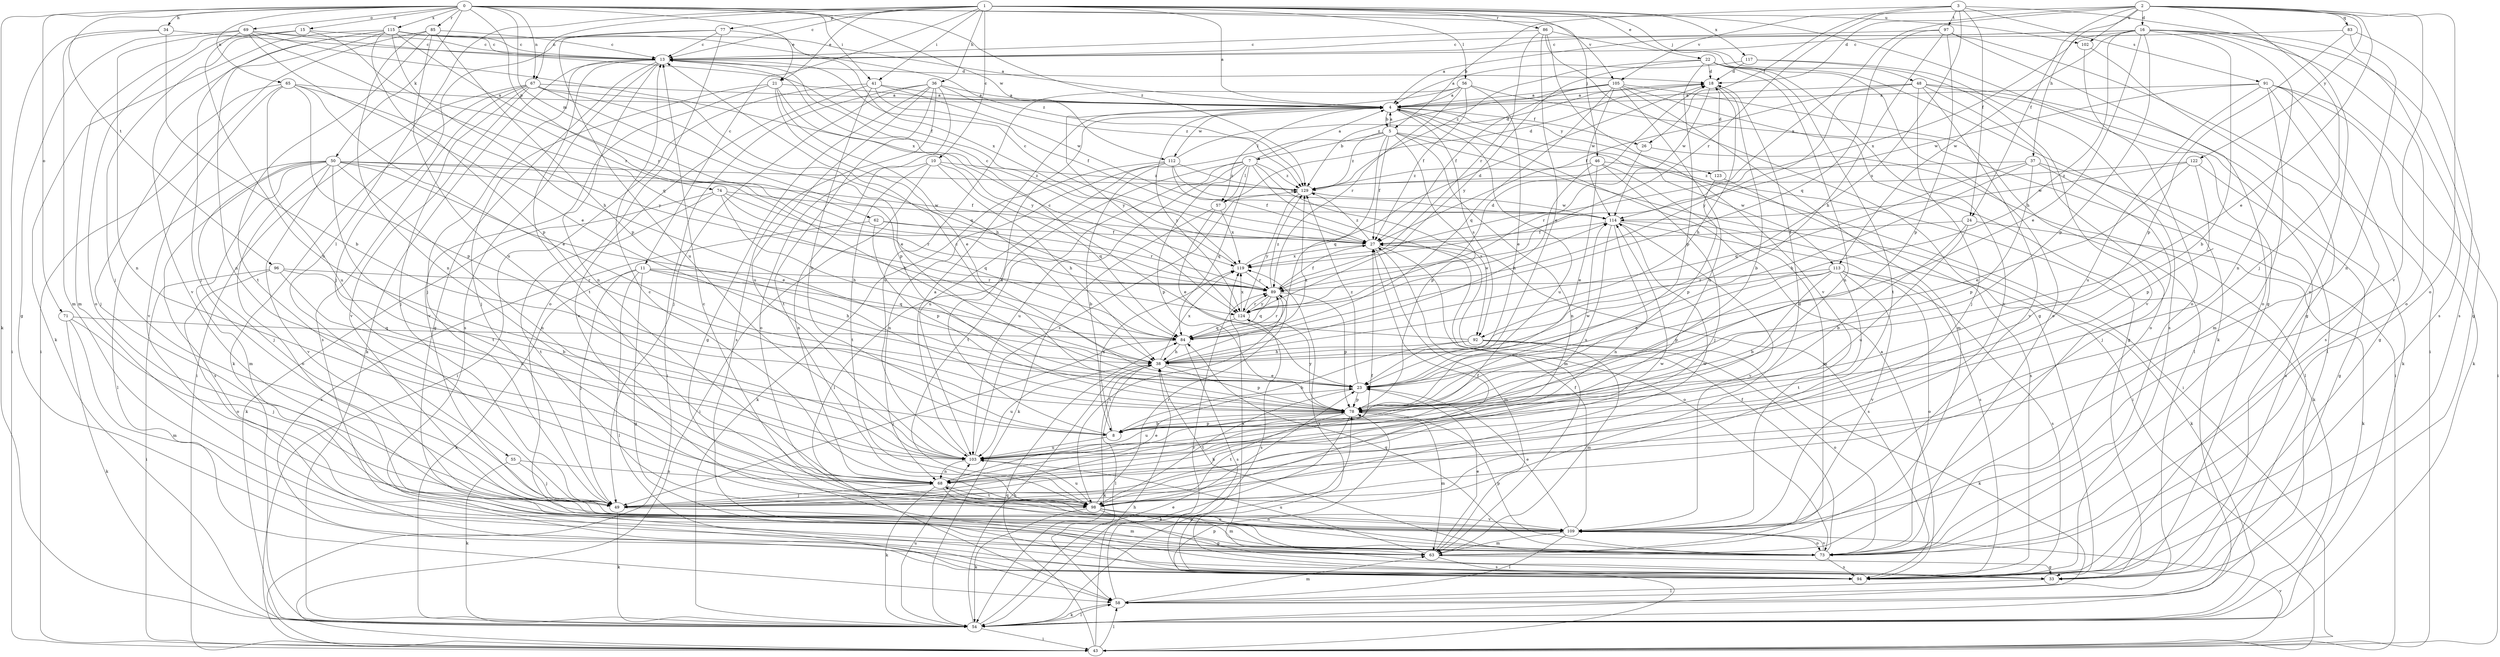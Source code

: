 strict digraph  {
0;
1;
2;
3;
4;
5;
7;
8;
10;
11;
13;
15;
16;
18;
21;
22;
23;
24;
26;
27;
33;
34;
36;
37;
38;
41;
43;
46;
48;
49;
50;
54;
55;
56;
57;
58;
62;
63;
65;
67;
68;
69;
71;
73;
74;
77;
78;
83;
84;
85;
86;
89;
91;
92;
94;
96;
97;
98;
102;
103;
105;
109;
112;
113;
114;
115;
117;
119;
122;
123;
124;
129;
0 -> 15  [label=d];
0 -> 21  [label=e];
0 -> 34  [label=h];
0 -> 41  [label=i];
0 -> 50  [label=k];
0 -> 54  [label=k];
0 -> 62  [label=m];
0 -> 65  [label=n];
0 -> 67  [label=n];
0 -> 69  [label=o];
0 -> 71  [label=o];
0 -> 74  [label=p];
0 -> 85  [label=r];
0 -> 96  [label=t];
0 -> 102  [label=u];
0 -> 105  [label=v];
0 -> 112  [label=w];
0 -> 115  [label=x];
0 -> 129  [label=z];
1 -> 4  [label=a];
1 -> 10  [label=c];
1 -> 11  [label=c];
1 -> 13  [label=c];
1 -> 21  [label=e];
1 -> 22  [label=e];
1 -> 33  [label=g];
1 -> 36  [label=h];
1 -> 41  [label=i];
1 -> 46  [label=j];
1 -> 48  [label=j];
1 -> 55  [label=l];
1 -> 56  [label=l];
1 -> 67  [label=n];
1 -> 77  [label=p];
1 -> 86  [label=r];
1 -> 117  [label=x];
2 -> 16  [label=d];
2 -> 18  [label=d];
2 -> 23  [label=e];
2 -> 24  [label=f];
2 -> 37  [label=h];
2 -> 49  [label=j];
2 -> 73  [label=o];
2 -> 83  [label=q];
2 -> 102  [label=u];
2 -> 105  [label=v];
2 -> 109  [label=v];
2 -> 119  [label=x];
2 -> 122  [label=y];
3 -> 5  [label=b];
3 -> 24  [label=f];
3 -> 26  [label=f];
3 -> 73  [label=o];
3 -> 89  [label=r];
3 -> 91  [label=s];
3 -> 92  [label=s];
3 -> 97  [label=t];
4 -> 5  [label=b];
4 -> 26  [label=f];
4 -> 43  [label=i];
4 -> 57  [label=l];
4 -> 92  [label=s];
4 -> 103  [label=u];
4 -> 112  [label=w];
4 -> 123  [label=y];
4 -> 124  [label=y];
5 -> 4  [label=a];
5 -> 7  [label=b];
5 -> 27  [label=f];
5 -> 43  [label=i];
5 -> 68  [label=n];
5 -> 78  [label=p];
5 -> 84  [label=q];
5 -> 103  [label=u];
5 -> 113  [label=w];
5 -> 129  [label=z];
7 -> 4  [label=a];
7 -> 57  [label=l];
7 -> 58  [label=l];
7 -> 63  [label=m];
7 -> 78  [label=p];
7 -> 84  [label=q];
7 -> 92  [label=s];
7 -> 98  [label=t];
7 -> 103  [label=u];
7 -> 129  [label=z];
8 -> 4  [label=a];
8 -> 78  [label=p];
8 -> 103  [label=u];
8 -> 119  [label=x];
10 -> 38  [label=h];
10 -> 43  [label=i];
10 -> 68  [label=n];
10 -> 84  [label=q];
10 -> 98  [label=t];
10 -> 129  [label=z];
11 -> 33  [label=g];
11 -> 38  [label=h];
11 -> 49  [label=j];
11 -> 54  [label=k];
11 -> 58  [label=l];
11 -> 84  [label=q];
11 -> 89  [label=r];
13 -> 18  [label=d];
13 -> 33  [label=g];
13 -> 49  [label=j];
13 -> 54  [label=k];
13 -> 68  [label=n];
13 -> 94  [label=s];
13 -> 98  [label=t];
15 -> 13  [label=c];
15 -> 49  [label=j];
15 -> 63  [label=m];
15 -> 73  [label=o];
15 -> 89  [label=r];
16 -> 4  [label=a];
16 -> 8  [label=b];
16 -> 13  [label=c];
16 -> 23  [label=e];
16 -> 33  [label=g];
16 -> 38  [label=h];
16 -> 68  [label=n];
16 -> 73  [label=o];
16 -> 78  [label=p];
16 -> 94  [label=s];
16 -> 113  [label=w];
16 -> 119  [label=x];
18 -> 4  [label=a];
18 -> 8  [label=b];
18 -> 38  [label=h];
18 -> 114  [label=w];
21 -> 4  [label=a];
21 -> 23  [label=e];
21 -> 38  [label=h];
21 -> 49  [label=j];
21 -> 109  [label=v];
21 -> 124  [label=y];
22 -> 18  [label=d];
22 -> 68  [label=n];
22 -> 73  [label=o];
22 -> 78  [label=p];
22 -> 98  [label=t];
22 -> 109  [label=v];
22 -> 124  [label=y];
22 -> 129  [label=z];
23 -> 78  [label=p];
23 -> 98  [label=t];
23 -> 129  [label=z];
24 -> 8  [label=b];
24 -> 27  [label=f];
24 -> 54  [label=k];
24 -> 103  [label=u];
26 -> 58  [label=l];
26 -> 89  [label=r];
27 -> 13  [label=c];
27 -> 63  [label=m];
27 -> 73  [label=o];
27 -> 94  [label=s];
27 -> 119  [label=x];
27 -> 129  [label=z];
33 -> 58  [label=l];
33 -> 119  [label=x];
34 -> 8  [label=b];
34 -> 13  [label=c];
34 -> 43  [label=i];
34 -> 63  [label=m];
36 -> 4  [label=a];
36 -> 33  [label=g];
36 -> 43  [label=i];
36 -> 49  [label=j];
36 -> 73  [label=o];
36 -> 94  [label=s];
36 -> 98  [label=t];
36 -> 103  [label=u];
36 -> 129  [label=z];
37 -> 38  [label=h];
37 -> 49  [label=j];
37 -> 78  [label=p];
37 -> 84  [label=q];
37 -> 94  [label=s];
37 -> 129  [label=z];
38 -> 23  [label=e];
38 -> 54  [label=k];
38 -> 58  [label=l];
38 -> 78  [label=p];
38 -> 103  [label=u];
38 -> 119  [label=x];
38 -> 129  [label=z];
41 -> 4  [label=a];
41 -> 8  [label=b];
41 -> 27  [label=f];
41 -> 43  [label=i];
41 -> 109  [label=v];
41 -> 114  [label=w];
43 -> 38  [label=h];
43 -> 58  [label=l];
43 -> 78  [label=p];
43 -> 84  [label=q];
43 -> 109  [label=v];
46 -> 23  [label=e];
46 -> 38  [label=h];
46 -> 49  [label=j];
46 -> 54  [label=k];
46 -> 63  [label=m];
46 -> 129  [label=z];
48 -> 4  [label=a];
48 -> 27  [label=f];
48 -> 49  [label=j];
48 -> 54  [label=k];
48 -> 58  [label=l];
48 -> 73  [label=o];
48 -> 109  [label=v];
48 -> 124  [label=y];
49 -> 18  [label=d];
49 -> 27  [label=f];
49 -> 54  [label=k];
49 -> 63  [label=m];
49 -> 114  [label=w];
50 -> 23  [label=e];
50 -> 27  [label=f];
50 -> 38  [label=h];
50 -> 49  [label=j];
50 -> 58  [label=l];
50 -> 63  [label=m];
50 -> 68  [label=n];
50 -> 73  [label=o];
50 -> 94  [label=s];
50 -> 98  [label=t];
50 -> 109  [label=v];
50 -> 129  [label=z];
54 -> 23  [label=e];
54 -> 38  [label=h];
54 -> 43  [label=i];
54 -> 58  [label=l];
54 -> 78  [label=p];
54 -> 103  [label=u];
55 -> 49  [label=j];
55 -> 54  [label=k];
55 -> 68  [label=n];
56 -> 4  [label=a];
56 -> 23  [label=e];
56 -> 27  [label=f];
56 -> 43  [label=i];
56 -> 89  [label=r];
56 -> 103  [label=u];
56 -> 124  [label=y];
57 -> 18  [label=d];
57 -> 23  [label=e];
57 -> 54  [label=k];
57 -> 119  [label=x];
58 -> 54  [label=k];
58 -> 63  [label=m];
58 -> 89  [label=r];
62 -> 27  [label=f];
62 -> 78  [label=p];
62 -> 89  [label=r];
62 -> 94  [label=s];
63 -> 23  [label=e];
63 -> 33  [label=g];
63 -> 94  [label=s];
63 -> 103  [label=u];
65 -> 4  [label=a];
65 -> 23  [label=e];
65 -> 49  [label=j];
65 -> 78  [label=p];
65 -> 103  [label=u];
65 -> 109  [label=v];
65 -> 124  [label=y];
67 -> 4  [label=a];
67 -> 23  [label=e];
67 -> 43  [label=i];
67 -> 49  [label=j];
67 -> 54  [label=k];
67 -> 78  [label=p];
67 -> 84  [label=q];
67 -> 94  [label=s];
67 -> 109  [label=v];
68 -> 23  [label=e];
68 -> 49  [label=j];
68 -> 54  [label=k];
68 -> 73  [label=o];
68 -> 98  [label=t];
69 -> 13  [label=c];
69 -> 23  [label=e];
69 -> 27  [label=f];
69 -> 33  [label=g];
69 -> 68  [label=n];
69 -> 84  [label=q];
69 -> 103  [label=u];
69 -> 119  [label=x];
71 -> 49  [label=j];
71 -> 54  [label=k];
71 -> 63  [label=m];
71 -> 84  [label=q];
73 -> 27  [label=f];
73 -> 38  [label=h];
73 -> 68  [label=n];
73 -> 78  [label=p];
73 -> 84  [label=q];
73 -> 94  [label=s];
73 -> 109  [label=v];
74 -> 38  [label=h];
74 -> 54  [label=k];
74 -> 84  [label=q];
74 -> 89  [label=r];
74 -> 98  [label=t];
74 -> 114  [label=w];
77 -> 13  [label=c];
77 -> 49  [label=j];
77 -> 73  [label=o];
77 -> 103  [label=u];
77 -> 119  [label=x];
78 -> 8  [label=b];
78 -> 13  [label=c];
78 -> 54  [label=k];
78 -> 63  [label=m];
78 -> 98  [label=t];
78 -> 103  [label=u];
78 -> 114  [label=w];
78 -> 124  [label=y];
83 -> 13  [label=c];
83 -> 68  [label=n];
83 -> 78  [label=p];
83 -> 94  [label=s];
84 -> 38  [label=h];
84 -> 49  [label=j];
84 -> 89  [label=r];
84 -> 94  [label=s];
85 -> 13  [label=c];
85 -> 43  [label=i];
85 -> 68  [label=n];
85 -> 78  [label=p];
85 -> 98  [label=t];
85 -> 103  [label=u];
86 -> 13  [label=c];
86 -> 23  [label=e];
86 -> 33  [label=g];
86 -> 54  [label=k];
86 -> 89  [label=r];
86 -> 109  [label=v];
89 -> 27  [label=f];
89 -> 78  [label=p];
89 -> 84  [label=q];
89 -> 98  [label=t];
89 -> 124  [label=y];
89 -> 129  [label=z];
91 -> 4  [label=a];
91 -> 33  [label=g];
91 -> 43  [label=i];
91 -> 54  [label=k];
91 -> 63  [label=m];
91 -> 94  [label=s];
91 -> 103  [label=u];
91 -> 114  [label=w];
92 -> 8  [label=b];
92 -> 13  [label=c];
92 -> 38  [label=h];
92 -> 54  [label=k];
92 -> 63  [label=m];
92 -> 73  [label=o];
94 -> 4  [label=a];
94 -> 119  [label=x];
96 -> 8  [label=b];
96 -> 43  [label=i];
96 -> 73  [label=o];
96 -> 89  [label=r];
96 -> 103  [label=u];
97 -> 13  [label=c];
97 -> 38  [label=h];
97 -> 43  [label=i];
97 -> 73  [label=o];
97 -> 78  [label=p];
97 -> 84  [label=q];
98 -> 13  [label=c];
98 -> 27  [label=f];
98 -> 33  [label=g];
98 -> 54  [label=k];
98 -> 63  [label=m];
98 -> 89  [label=r];
98 -> 103  [label=u];
98 -> 109  [label=v];
98 -> 114  [label=w];
102 -> 33  [label=g];
102 -> 73  [label=o];
103 -> 4  [label=a];
103 -> 68  [label=n];
103 -> 129  [label=z];
105 -> 4  [label=a];
105 -> 27  [label=f];
105 -> 33  [label=g];
105 -> 58  [label=l];
105 -> 63  [label=m];
105 -> 84  [label=q];
105 -> 103  [label=u];
105 -> 114  [label=w];
105 -> 129  [label=z];
109 -> 13  [label=c];
109 -> 23  [label=e];
109 -> 27  [label=f];
109 -> 58  [label=l];
109 -> 63  [label=m];
109 -> 73  [label=o];
112 -> 8  [label=b];
112 -> 18  [label=d];
112 -> 27  [label=f];
112 -> 54  [label=k];
112 -> 68  [label=n];
112 -> 114  [label=w];
112 -> 129  [label=z];
113 -> 8  [label=b];
113 -> 23  [label=e];
113 -> 73  [label=o];
113 -> 78  [label=p];
113 -> 89  [label=r];
113 -> 94  [label=s];
113 -> 98  [label=t];
113 -> 109  [label=v];
114 -> 27  [label=f];
114 -> 54  [label=k];
114 -> 68  [label=n];
114 -> 94  [label=s];
114 -> 103  [label=u];
114 -> 109  [label=v];
115 -> 4  [label=a];
115 -> 13  [label=c];
115 -> 38  [label=h];
115 -> 49  [label=j];
115 -> 54  [label=k];
115 -> 68  [label=n];
115 -> 78  [label=p];
115 -> 89  [label=r];
115 -> 109  [label=v];
115 -> 129  [label=z];
117 -> 4  [label=a];
117 -> 18  [label=d];
117 -> 94  [label=s];
117 -> 109  [label=v];
119 -> 13  [label=c];
119 -> 18  [label=d];
119 -> 89  [label=r];
122 -> 23  [label=e];
122 -> 33  [label=g];
122 -> 78  [label=p];
122 -> 114  [label=w];
122 -> 129  [label=z];
123 -> 18  [label=d];
123 -> 78  [label=p];
123 -> 94  [label=s];
124 -> 18  [label=d];
124 -> 84  [label=q];
124 -> 89  [label=r];
124 -> 94  [label=s];
124 -> 114  [label=w];
124 -> 119  [label=x];
129 -> 114  [label=w];
129 -> 124  [label=y];
}
